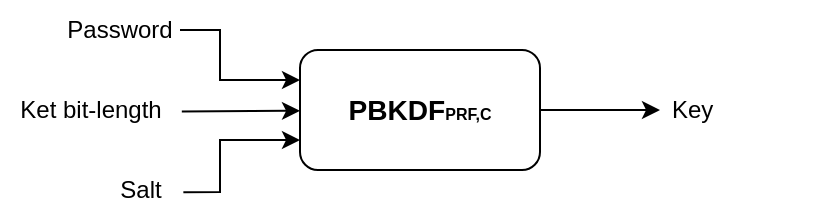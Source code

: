 <mxfile version="24.7.6">
  <diagram name="Страница — 1" id="H6HKCK6a4Jfu8SgZN8AD">
    <mxGraphModel dx="954" dy="526" grid="1" gridSize="10" guides="1" tooltips="1" connect="1" arrows="1" fold="1" page="1" pageScale="1" pageWidth="827" pageHeight="1169" math="0" shadow="0">
      <root>
        <mxCell id="0" />
        <mxCell id="1" parent="0" />
        <mxCell id="KEKY3t5OdQgL9GxD8aoG-3" value="&lt;h3&gt;PBKDF&lt;font style=&quot;font-size: 8px;&quot;&gt;PRF,C&lt;/font&gt;&lt;/h3&gt;" style="rounded=1;whiteSpace=wrap;html=1;" parent="1" vertex="1">
          <mxGeometry x="220" y="245" width="120" height="60" as="geometry" />
        </mxCell>
        <mxCell id="LiO4FCC_3UshxrkojWN3-1" value="Password" style="text;html=1;align=center;verticalAlign=middle;whiteSpace=wrap;rounded=0;" vertex="1" parent="1">
          <mxGeometry x="100" y="220" width="60" height="30" as="geometry" />
        </mxCell>
        <mxCell id="LiO4FCC_3UshxrkojWN3-2" value="Ket bit-length" style="text;html=1;align=center;verticalAlign=middle;resizable=0;points=[];autosize=1;strokeColor=none;fillColor=none;" vertex="1" parent="1">
          <mxGeometry x="70" y="260" width="90" height="30" as="geometry" />
        </mxCell>
        <mxCell id="LiO4FCC_3UshxrkojWN3-3" value="Salt" style="text;html=1;align=center;verticalAlign=middle;resizable=0;points=[];autosize=1;strokeColor=none;fillColor=none;" vertex="1" parent="1">
          <mxGeometry x="120" y="300" width="40" height="30" as="geometry" />
        </mxCell>
        <mxCell id="LiO4FCC_3UshxrkojWN3-4" value="" style="endArrow=classic;html=1;rounded=0;exitX=1;exitY=0.5;exitDx=0;exitDy=0;entryX=0;entryY=0.25;entryDx=0;entryDy=0;" edge="1" parent="1" source="LiO4FCC_3UshxrkojWN3-1" target="KEKY3t5OdQgL9GxD8aoG-3">
          <mxGeometry width="50" height="50" relative="1" as="geometry">
            <mxPoint x="390" y="320" as="sourcePoint" />
            <mxPoint x="210" y="260" as="targetPoint" />
            <Array as="points">
              <mxPoint x="180" y="235" />
              <mxPoint x="180" y="260" />
            </Array>
          </mxGeometry>
        </mxCell>
        <mxCell id="LiO4FCC_3UshxrkojWN3-5" value="" style="endArrow=classic;html=1;rounded=0;exitX=1.042;exitY=0.539;exitDx=0;exitDy=0;exitPerimeter=0;entryX=0;entryY=0.75;entryDx=0;entryDy=0;" edge="1" parent="1" source="LiO4FCC_3UshxrkojWN3-3" target="KEKY3t5OdQgL9GxD8aoG-3">
          <mxGeometry width="50" height="50" relative="1" as="geometry">
            <mxPoint x="220" y="320" as="sourcePoint" />
            <mxPoint x="270" y="270" as="targetPoint" />
            <Array as="points">
              <mxPoint x="180" y="316" />
              <mxPoint x="180" y="290" />
            </Array>
          </mxGeometry>
        </mxCell>
        <mxCell id="LiO4FCC_3UshxrkojWN3-6" value="" style="endArrow=classic;html=1;rounded=0;exitX=1.01;exitY=0.525;exitDx=0;exitDy=0;exitPerimeter=0;" edge="1" parent="1" source="LiO4FCC_3UshxrkojWN3-2" target="KEKY3t5OdQgL9GxD8aoG-3">
          <mxGeometry width="50" height="50" relative="1" as="geometry">
            <mxPoint x="220" y="320" as="sourcePoint" />
            <mxPoint x="270" y="270" as="targetPoint" />
          </mxGeometry>
        </mxCell>
        <mxCell id="LiO4FCC_3UshxrkojWN3-8" value="Key" style="text;strokeColor=none;fillColor=none;align=left;verticalAlign=middle;spacingLeft=4;spacingRight=4;overflow=hidden;points=[[0,0.5],[1,0.5]];portConstraint=eastwest;rotatable=0;whiteSpace=wrap;html=1;" vertex="1" parent="1">
          <mxGeometry x="400" y="260" width="80" height="30" as="geometry" />
        </mxCell>
        <mxCell id="LiO4FCC_3UshxrkojWN3-9" value="" style="endArrow=classic;html=1;rounded=0;exitX=1;exitY=0.5;exitDx=0;exitDy=0;" edge="1" parent="1" source="KEKY3t5OdQgL9GxD8aoG-3" target="LiO4FCC_3UshxrkojWN3-8">
          <mxGeometry width="50" height="50" relative="1" as="geometry">
            <mxPoint x="270" y="320" as="sourcePoint" />
            <mxPoint x="320" y="270" as="targetPoint" />
          </mxGeometry>
        </mxCell>
      </root>
    </mxGraphModel>
  </diagram>
</mxfile>
